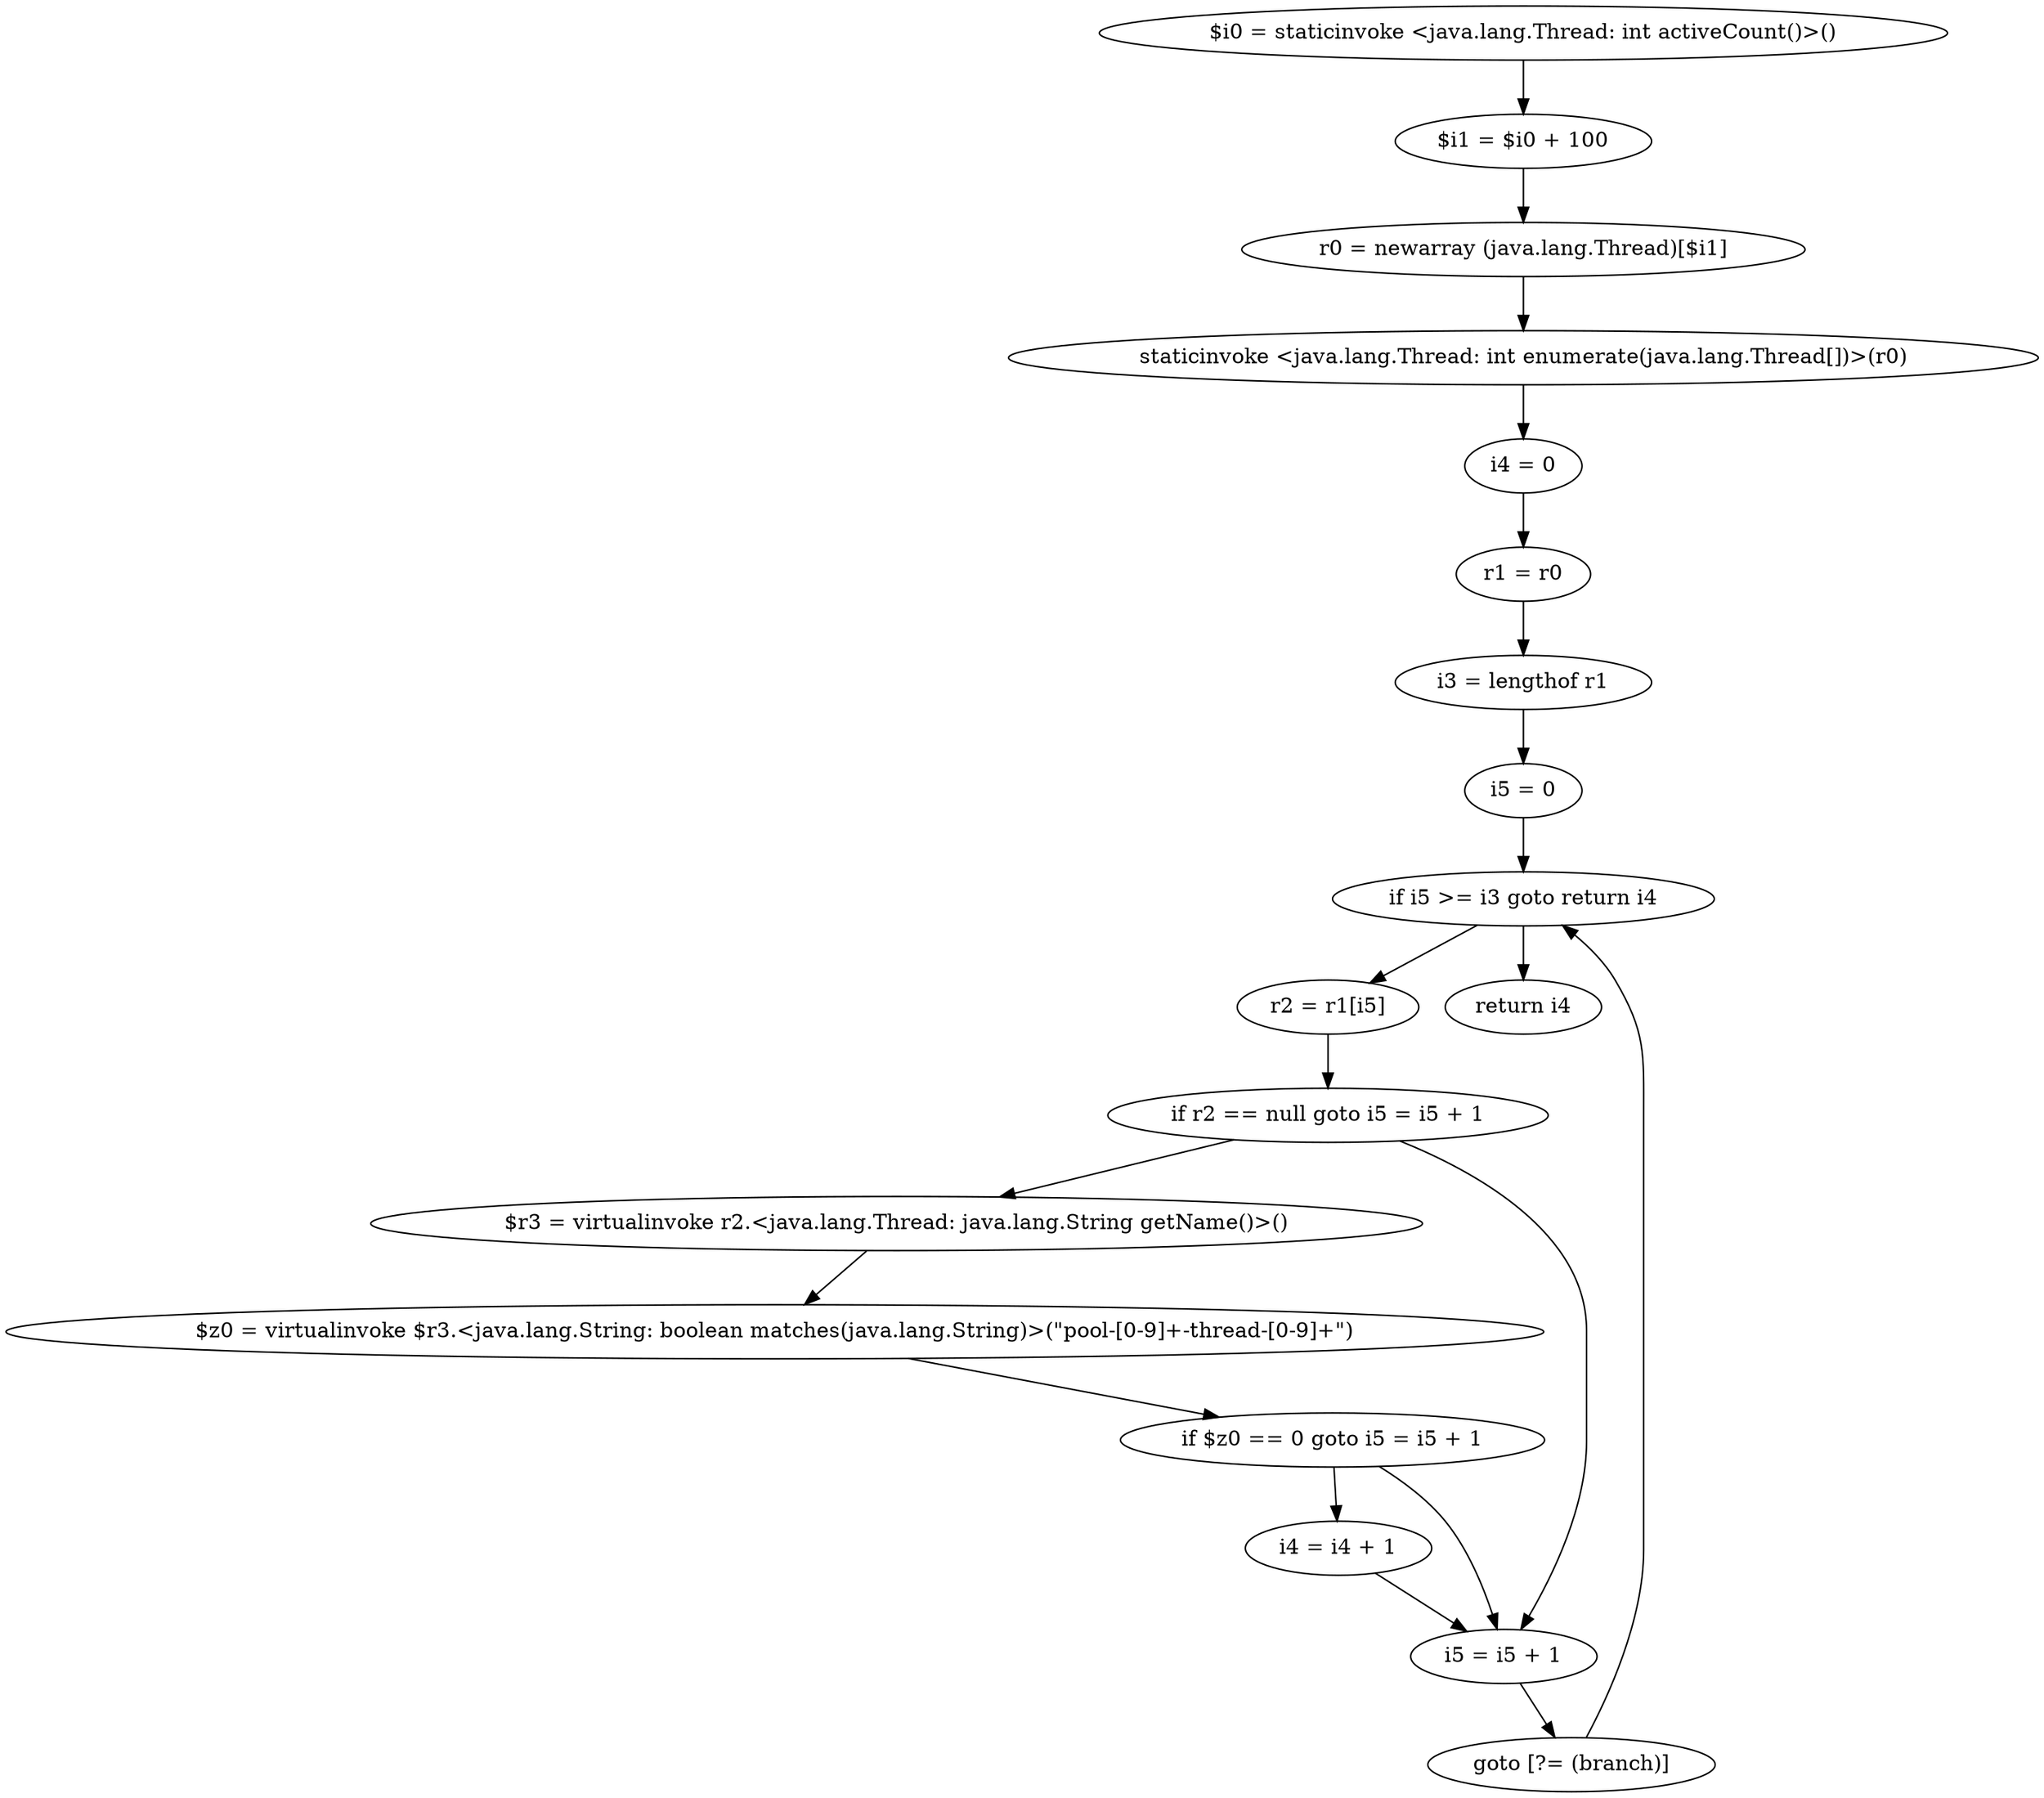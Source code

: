 digraph "unitGraph" {
    "$i0 = staticinvoke <java.lang.Thread: int activeCount()>()"
    "$i1 = $i0 + 100"
    "r0 = newarray (java.lang.Thread)[$i1]"
    "staticinvoke <java.lang.Thread: int enumerate(java.lang.Thread[])>(r0)"
    "i4 = 0"
    "r1 = r0"
    "i3 = lengthof r1"
    "i5 = 0"
    "if i5 >= i3 goto return i4"
    "r2 = r1[i5]"
    "if r2 == null goto i5 = i5 + 1"
    "$r3 = virtualinvoke r2.<java.lang.Thread: java.lang.String getName()>()"
    "$z0 = virtualinvoke $r3.<java.lang.String: boolean matches(java.lang.String)>(\"pool-[0-9]+-thread-[0-9]+\")"
    "if $z0 == 0 goto i5 = i5 + 1"
    "i4 = i4 + 1"
    "i5 = i5 + 1"
    "goto [?= (branch)]"
    "return i4"
    "$i0 = staticinvoke <java.lang.Thread: int activeCount()>()"->"$i1 = $i0 + 100";
    "$i1 = $i0 + 100"->"r0 = newarray (java.lang.Thread)[$i1]";
    "r0 = newarray (java.lang.Thread)[$i1]"->"staticinvoke <java.lang.Thread: int enumerate(java.lang.Thread[])>(r0)";
    "staticinvoke <java.lang.Thread: int enumerate(java.lang.Thread[])>(r0)"->"i4 = 0";
    "i4 = 0"->"r1 = r0";
    "r1 = r0"->"i3 = lengthof r1";
    "i3 = lengthof r1"->"i5 = 0";
    "i5 = 0"->"if i5 >= i3 goto return i4";
    "if i5 >= i3 goto return i4"->"r2 = r1[i5]";
    "if i5 >= i3 goto return i4"->"return i4";
    "r2 = r1[i5]"->"if r2 == null goto i5 = i5 + 1";
    "if r2 == null goto i5 = i5 + 1"->"$r3 = virtualinvoke r2.<java.lang.Thread: java.lang.String getName()>()";
    "if r2 == null goto i5 = i5 + 1"->"i5 = i5 + 1";
    "$r3 = virtualinvoke r2.<java.lang.Thread: java.lang.String getName()>()"->"$z0 = virtualinvoke $r3.<java.lang.String: boolean matches(java.lang.String)>(\"pool-[0-9]+-thread-[0-9]+\")";
    "$z0 = virtualinvoke $r3.<java.lang.String: boolean matches(java.lang.String)>(\"pool-[0-9]+-thread-[0-9]+\")"->"if $z0 == 0 goto i5 = i5 + 1";
    "if $z0 == 0 goto i5 = i5 + 1"->"i4 = i4 + 1";
    "if $z0 == 0 goto i5 = i5 + 1"->"i5 = i5 + 1";
    "i4 = i4 + 1"->"i5 = i5 + 1";
    "i5 = i5 + 1"->"goto [?= (branch)]";
    "goto [?= (branch)]"->"if i5 >= i3 goto return i4";
}
